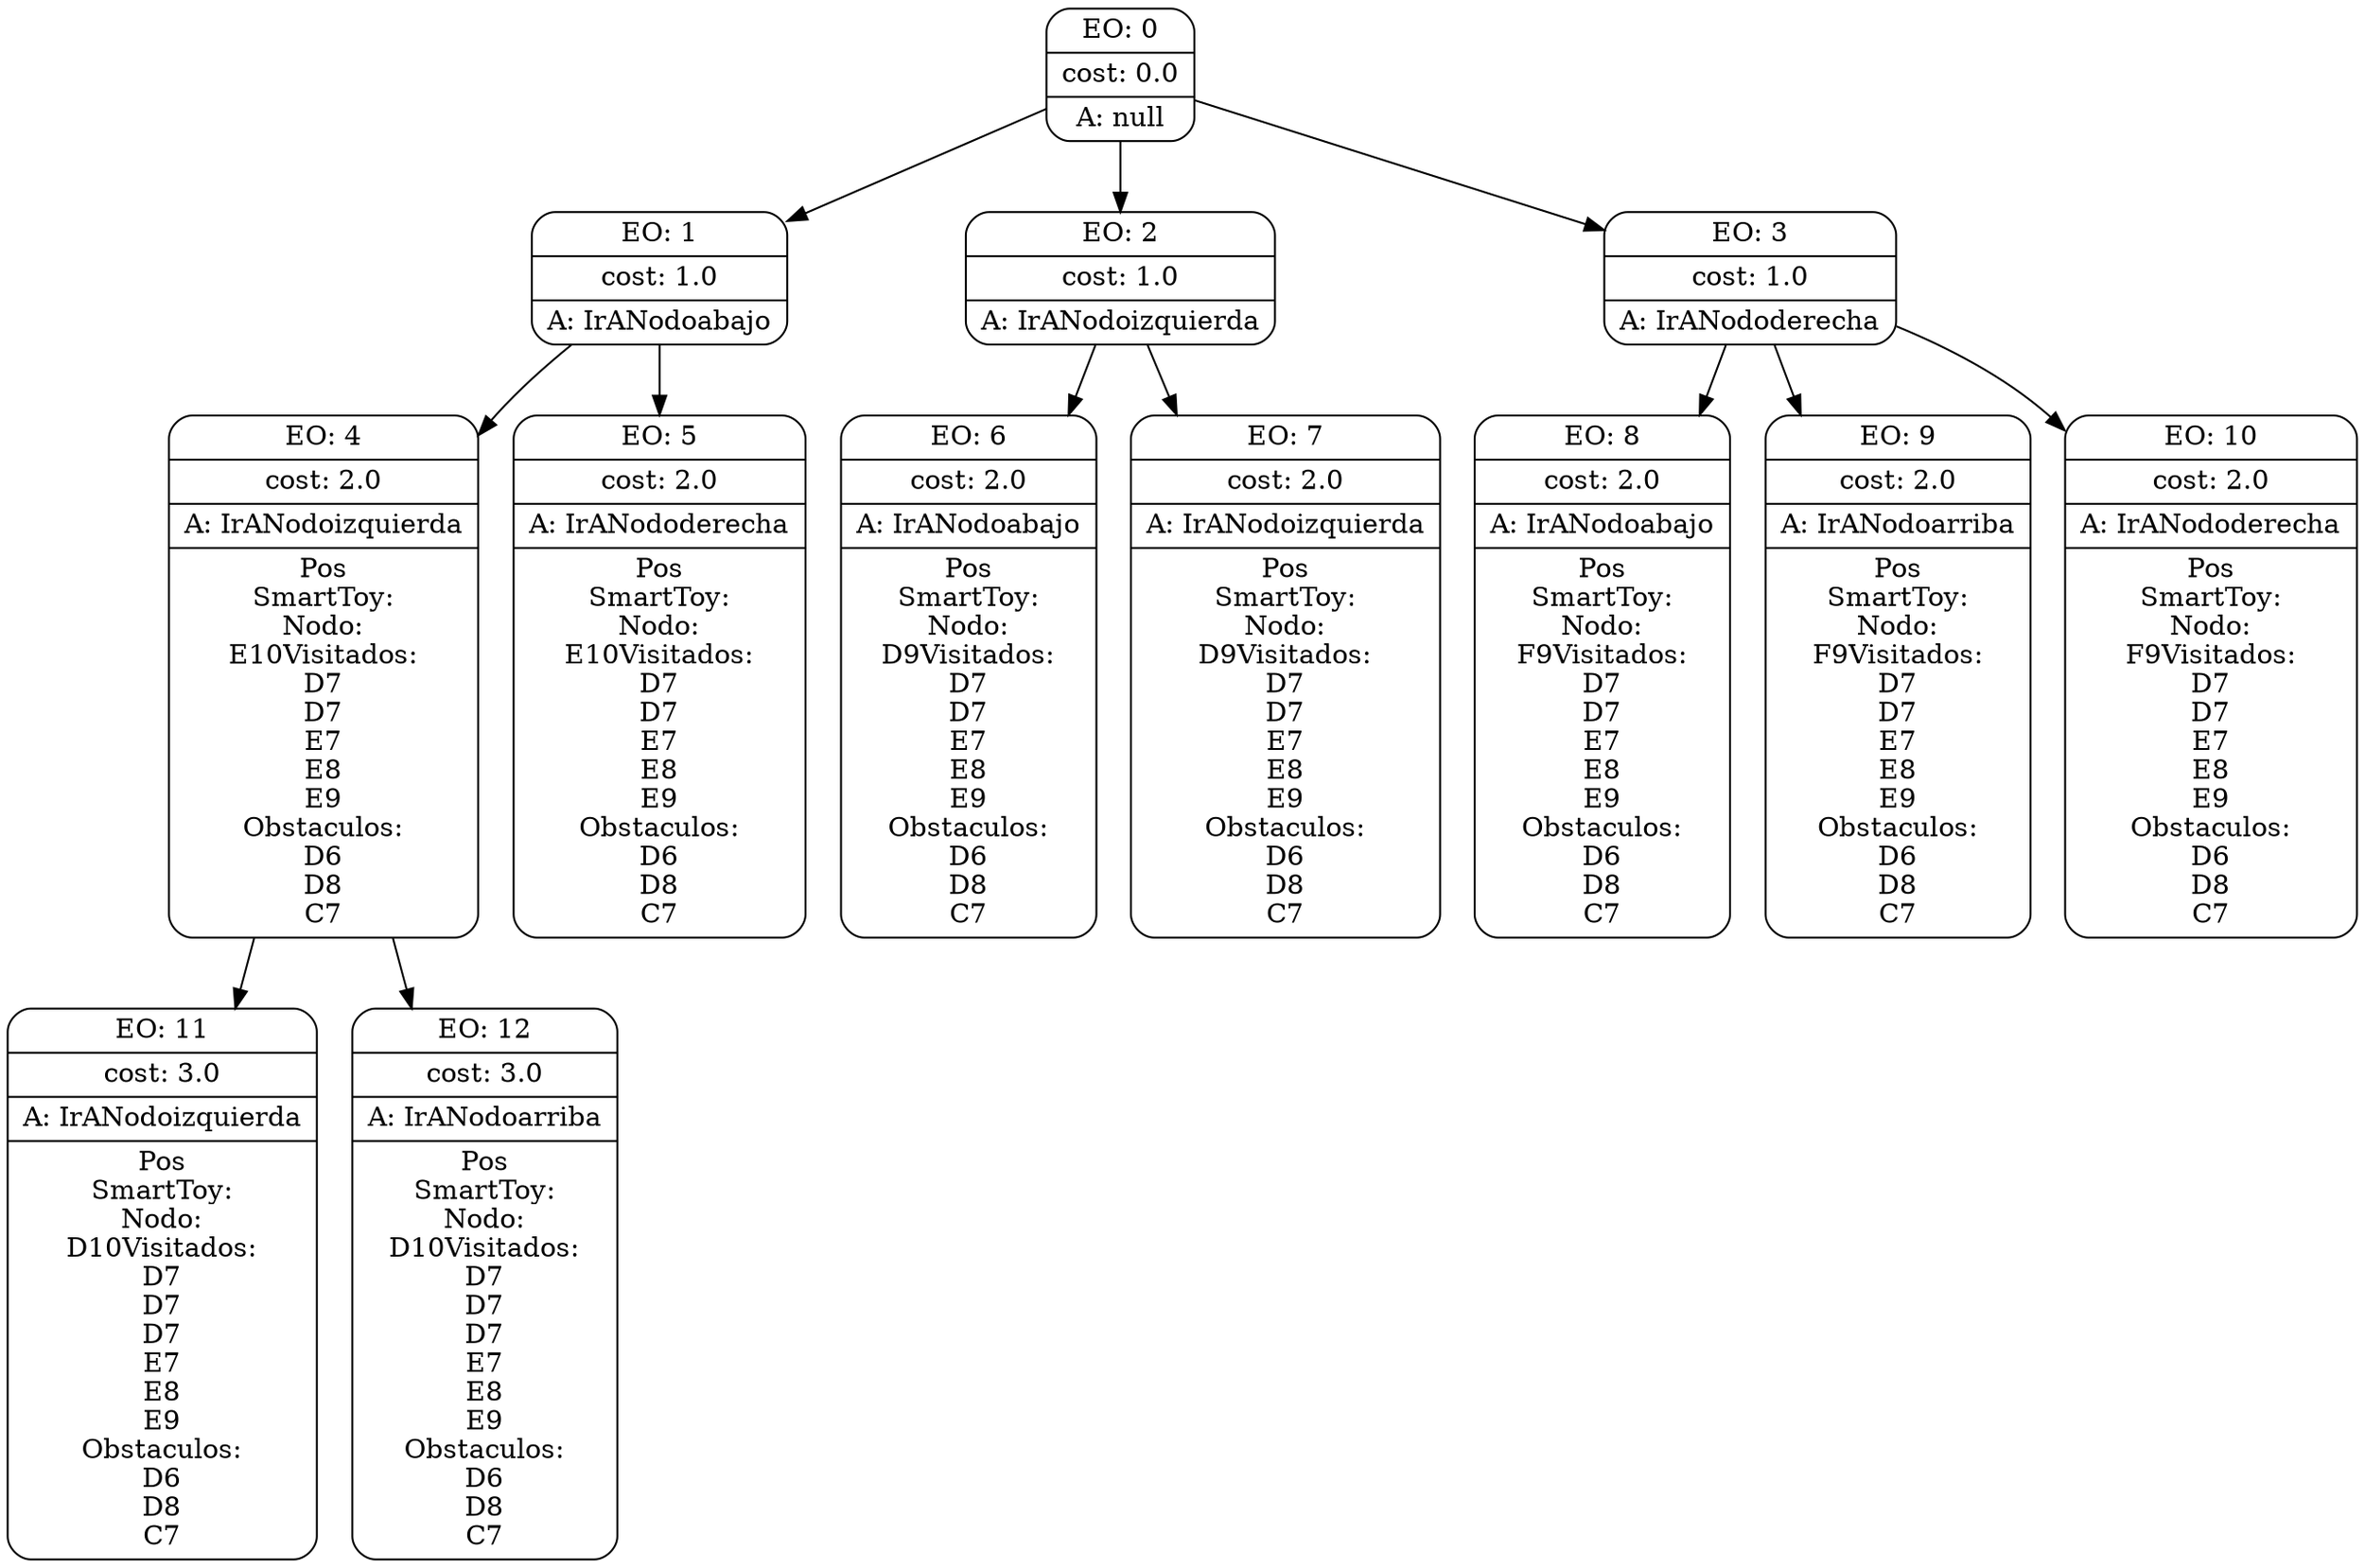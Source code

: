 digraph g {
node [shape = Mrecord];
nodo0[label="{EO: 0|cost: 0.0|A: null}"]
nodo1[label="{EO: 1|cost: 1.0|A: IrANodoabajo
}"]
nodo4[label="{EO: 4|cost: 2.0|A: IrANodoizquierda
|
Pos\nSmartToy:\nNodo:\nE10

Visitados:\n
D7\nD7\nE7\nE8\nE9\n
Obstaculos:\n
D6\nD8\nC7\n

}"]
nodo11[label="{EO: 11|cost: 3.0|A: IrANodoizquierda
|
Pos\nSmartToy:\nNodo:\nD10

Visitados:\n
D7\nD7\nD7\nE7\nE8\nE9\n
Obstaculos:\n
D6\nD8\nC7\n

}"]

nodo4 -> nodo11;
nodo12[label="{EO: 12|cost: 3.0|A: IrANodoarriba
|
Pos\nSmartToy:\nNodo:\nD10

Visitados:\n
D7\nD7\nD7\nE7\nE8\nE9\n
Obstaculos:\n
D6\nD8\nC7\n

}"]

nodo4 -> nodo12;

nodo1 -> nodo4;
nodo5[label="{EO: 5|cost: 2.0|A: IrANododerecha
|
Pos\nSmartToy:\nNodo:\nE10

Visitados:\n
D7\nD7\nE7\nE8\nE9\n
Obstaculos:\n
D6\nD8\nC7\n

}"]

nodo1 -> nodo5;

nodo0 -> nodo1;
nodo2[label="{EO: 2|cost: 1.0|A: IrANodoizquierda
}"]
nodo6[label="{EO: 6|cost: 2.0|A: IrANodoabajo
|
Pos\nSmartToy:\nNodo:\nD9

Visitados:\n
D7\nD7\nE7\nE8\nE9\n
Obstaculos:\n
D6\nD8\nC7\n

}"]

nodo2 -> nodo6;
nodo7[label="{EO: 7|cost: 2.0|A: IrANodoizquierda
|
Pos\nSmartToy:\nNodo:\nD9

Visitados:\n
D7\nD7\nE7\nE8\nE9\n
Obstaculos:\n
D6\nD8\nC7\n

}"]

nodo2 -> nodo7;

nodo0 -> nodo2;
nodo3[label="{EO: 3|cost: 1.0|A: IrANododerecha
}"]
nodo8[label="{EO: 8|cost: 2.0|A: IrANodoabajo
|
Pos\nSmartToy:\nNodo:\nF9

Visitados:\n
D7\nD7\nE7\nE8\nE9\n
Obstaculos:\n
D6\nD8\nC7\n

}"]

nodo3 -> nodo8;
nodo9[label="{EO: 9|cost: 2.0|A: IrANodoarriba
|
Pos\nSmartToy:\nNodo:\nF9

Visitados:\n
D7\nD7\nE7\nE8\nE9\n
Obstaculos:\n
D6\nD8\nC7\n

}"]

nodo3 -> nodo9;
nodo10[label="{EO: 10|cost: 2.0|A: IrANododerecha
|
Pos\nSmartToy:\nNodo:\nF9

Visitados:\n
D7\nD7\nE7\nE8\nE9\n
Obstaculos:\n
D6\nD8\nC7\n

}"]

nodo3 -> nodo10;

nodo0 -> nodo3;


}